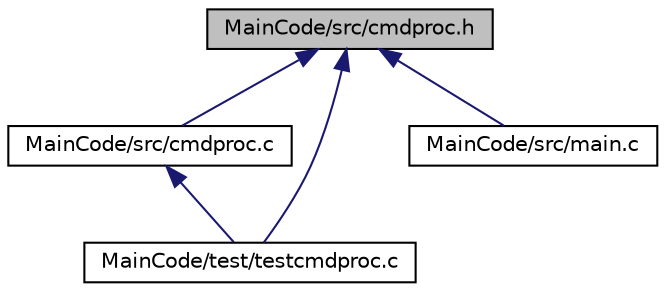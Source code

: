 digraph "MainCode/src/cmdproc.h"
{
 // LATEX_PDF_SIZE
  edge [fontname="Helvetica",fontsize="10",labelfontname="Helvetica",labelfontsize="10"];
  node [fontname="Helvetica",fontsize="10",shape=record];
  Node1 [label="MainCode/src/cmdproc.h",height=0.2,width=0.4,color="black", fillcolor="grey75", style="filled", fontcolor="black",tooltip=" "];
  Node1 -> Node2 [dir="back",color="midnightblue",fontsize="10",style="solid",fontname="Helvetica"];
  Node2 [label="MainCode/src/cmdproc.c",height=0.2,width=0.4,color="black", fillcolor="white", style="filled",URL="$cmdproc_8c.html",tooltip=" "];
  Node2 -> Node3 [dir="back",color="midnightblue",fontsize="10",style="solid",fontname="Helvetica"];
  Node3 [label="MainCode/test/testcmdproc.c",height=0.2,width=0.4,color="black", fillcolor="white", style="filled",URL="$testcmdproc_8c.html",tooltip="Testes usando Unit Testing para o cmd_processor."];
  Node1 -> Node4 [dir="back",color="midnightblue",fontsize="10",style="solid",fontname="Helvetica"];
  Node4 [label="MainCode/src/main.c",height=0.2,width=0.4,color="black", fillcolor="white", style="filled",URL="$main_8c.html",tooltip=" "];
  Node1 -> Node3 [dir="back",color="midnightblue",fontsize="10",style="solid",fontname="Helvetica"];
}
